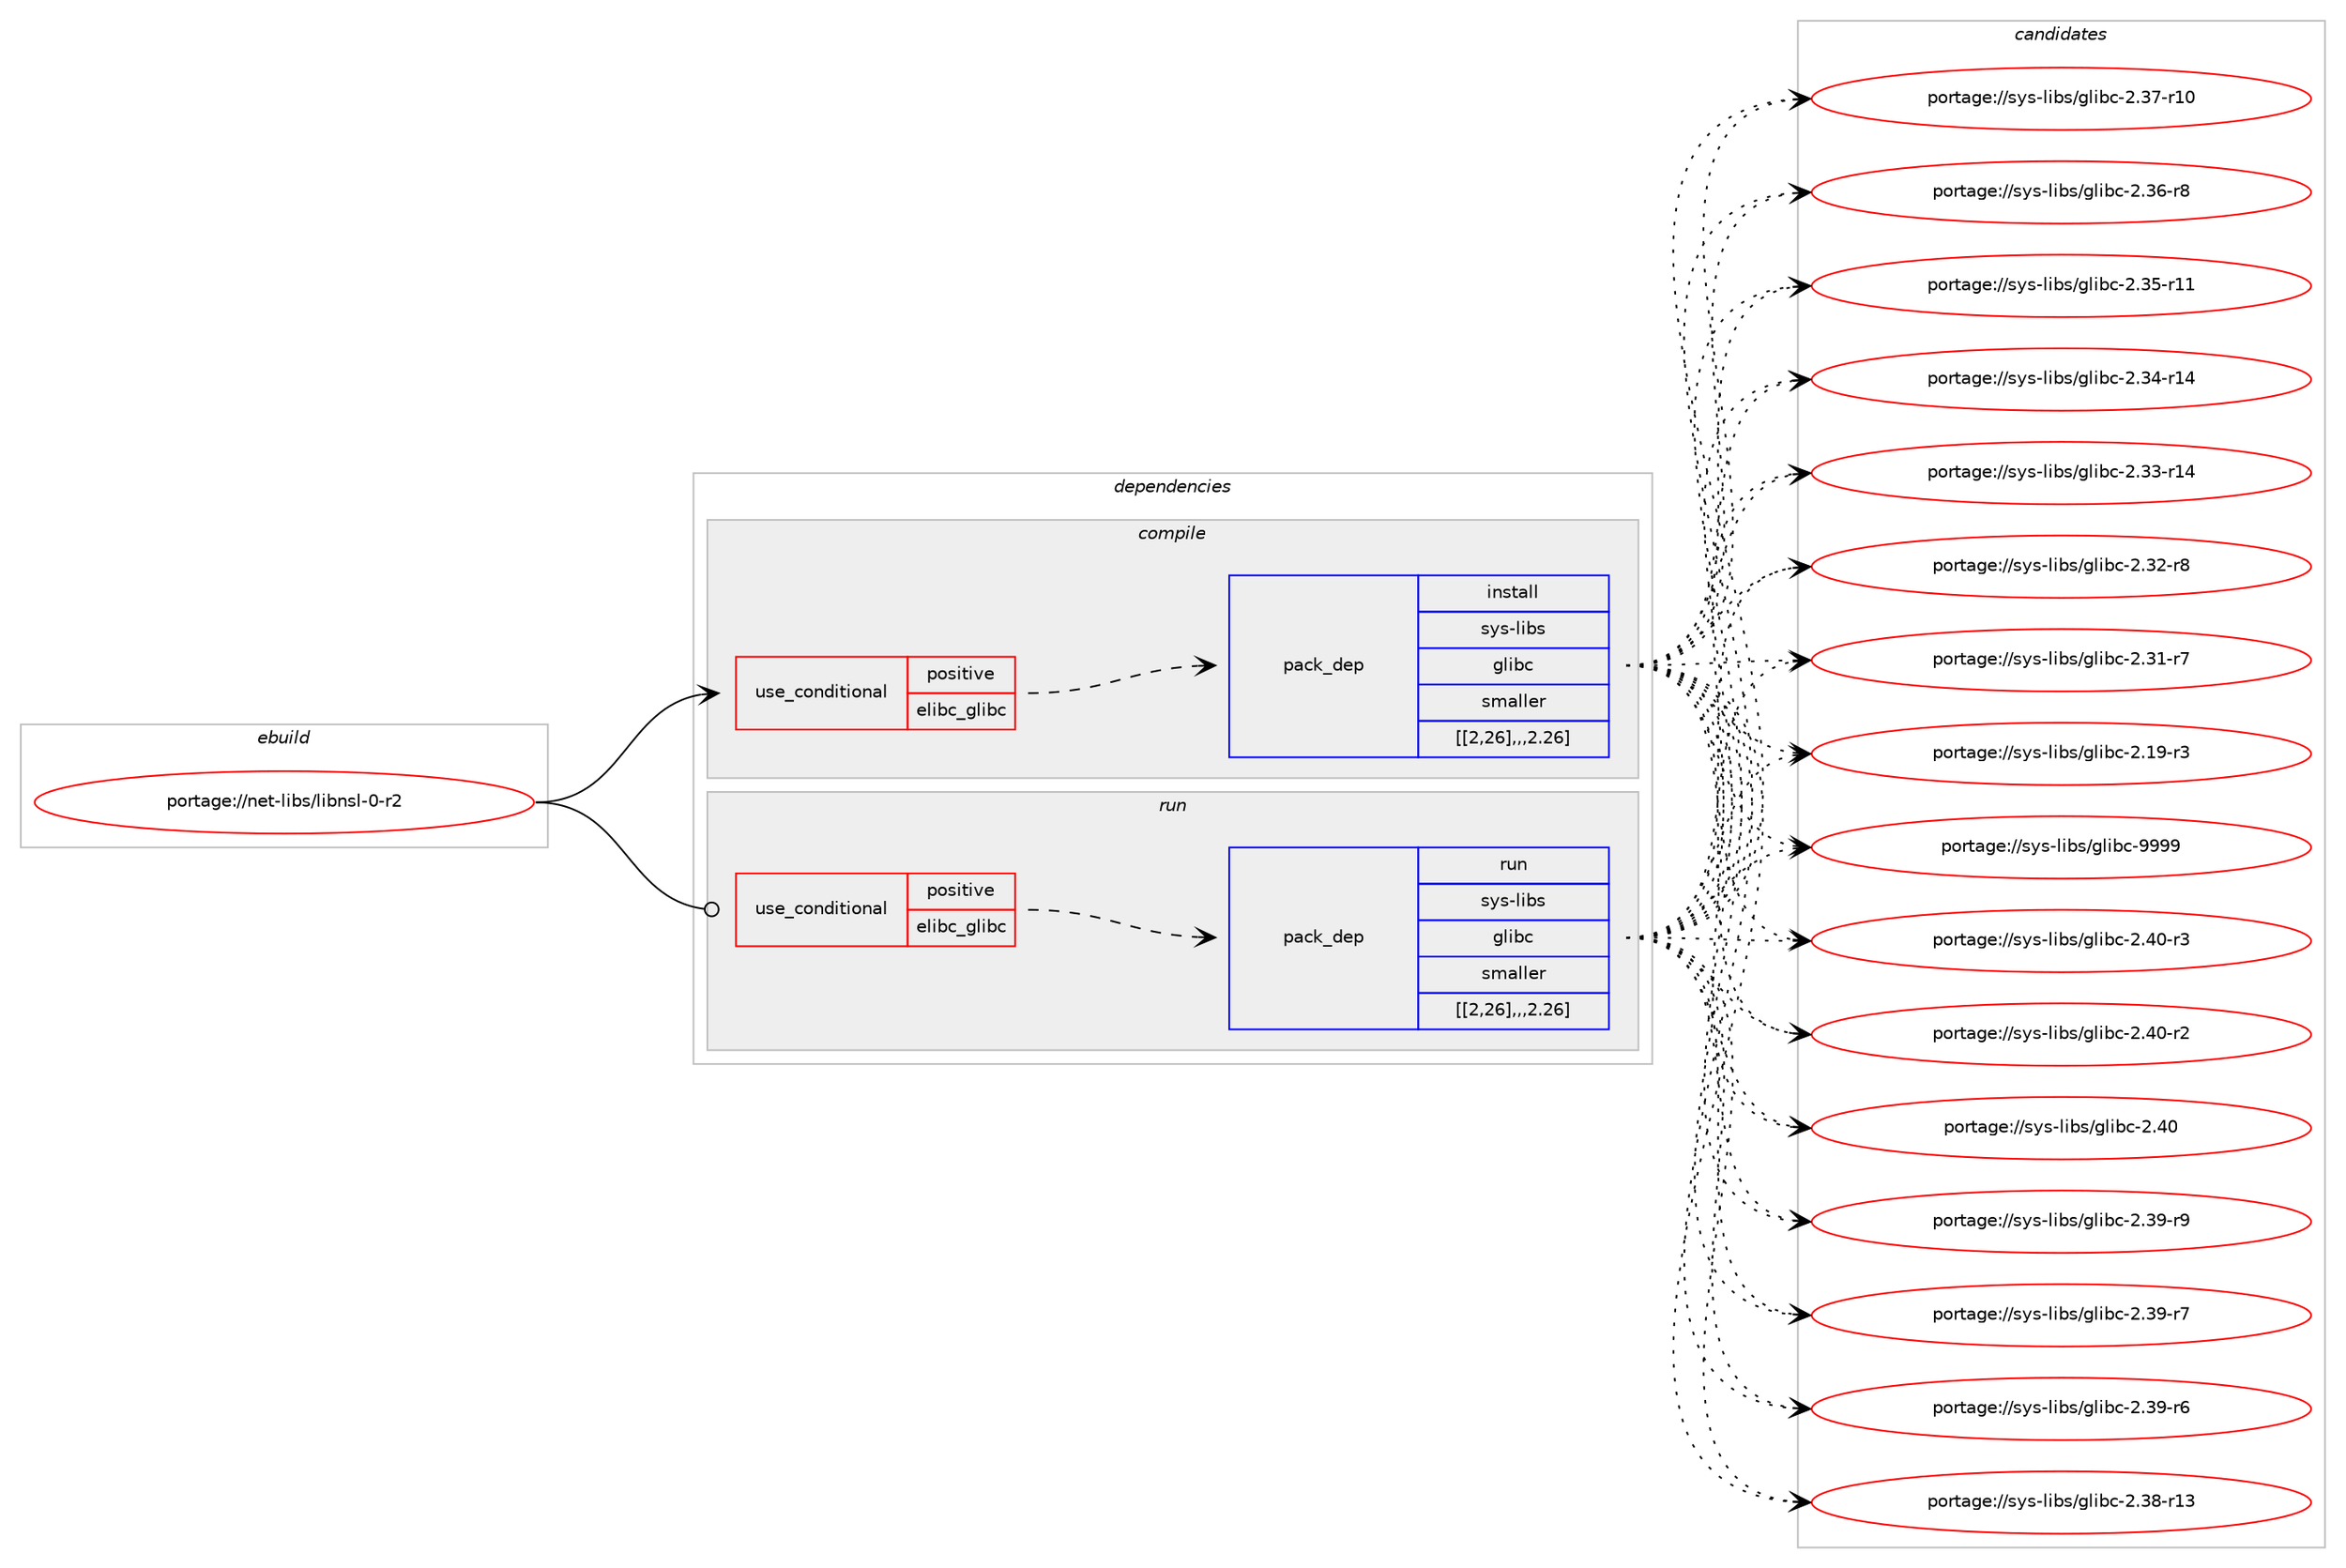 digraph prolog {

# *************
# Graph options
# *************

newrank=true;
concentrate=true;
compound=true;
graph [rankdir=LR,fontname=Helvetica,fontsize=10,ranksep=1.5];#, ranksep=2.5, nodesep=0.2];
edge  [arrowhead=vee];
node  [fontname=Helvetica,fontsize=10];

# **********
# The ebuild
# **********

subgraph cluster_leftcol {
color=gray;
label=<<i>ebuild</i>>;
id [label="portage://net-libs/libnsl-0-r2", color=red, width=4, href="../net-libs/libnsl-0-r2.svg"];
}

# ****************
# The dependencies
# ****************

subgraph cluster_midcol {
color=gray;
label=<<i>dependencies</i>>;
subgraph cluster_compile {
fillcolor="#eeeeee";
style=filled;
label=<<i>compile</i>>;
subgraph cond98591 {
dependency378752 [label=<<TABLE BORDER="0" CELLBORDER="1" CELLSPACING="0" CELLPADDING="4"><TR><TD ROWSPAN="3" CELLPADDING="10">use_conditional</TD></TR><TR><TD>positive</TD></TR><TR><TD>elibc_glibc</TD></TR></TABLE>>, shape=none, color=red];
subgraph pack277342 {
dependency378753 [label=<<TABLE BORDER="0" CELLBORDER="1" CELLSPACING="0" CELLPADDING="4" WIDTH="220"><TR><TD ROWSPAN="6" CELLPADDING="30">pack_dep</TD></TR><TR><TD WIDTH="110">install</TD></TR><TR><TD>sys-libs</TD></TR><TR><TD>glibc</TD></TR><TR><TD>smaller</TD></TR><TR><TD>[[2,26],,,2.26]</TD></TR></TABLE>>, shape=none, color=blue];
}
dependency378752:e -> dependency378753:w [weight=20,style="dashed",arrowhead="vee"];
}
id:e -> dependency378752:w [weight=20,style="solid",arrowhead="vee"];
}
subgraph cluster_compileandrun {
fillcolor="#eeeeee";
style=filled;
label=<<i>compile and run</i>>;
}
subgraph cluster_run {
fillcolor="#eeeeee";
style=filled;
label=<<i>run</i>>;
subgraph cond98592 {
dependency378754 [label=<<TABLE BORDER="0" CELLBORDER="1" CELLSPACING="0" CELLPADDING="4"><TR><TD ROWSPAN="3" CELLPADDING="10">use_conditional</TD></TR><TR><TD>positive</TD></TR><TR><TD>elibc_glibc</TD></TR></TABLE>>, shape=none, color=red];
subgraph pack277343 {
dependency378755 [label=<<TABLE BORDER="0" CELLBORDER="1" CELLSPACING="0" CELLPADDING="4" WIDTH="220"><TR><TD ROWSPAN="6" CELLPADDING="30">pack_dep</TD></TR><TR><TD WIDTH="110">run</TD></TR><TR><TD>sys-libs</TD></TR><TR><TD>glibc</TD></TR><TR><TD>smaller</TD></TR><TR><TD>[[2,26],,,2.26]</TD></TR></TABLE>>, shape=none, color=blue];
}
dependency378754:e -> dependency378755:w [weight=20,style="dashed",arrowhead="vee"];
}
id:e -> dependency378754:w [weight=20,style="solid",arrowhead="odot"];
}
}

# **************
# The candidates
# **************

subgraph cluster_choices {
rank=same;
color=gray;
label=<<i>candidates</i>>;

subgraph choice277342 {
color=black;
nodesep=1;
choice11512111545108105981154710310810598994557575757 [label="portage://sys-libs/glibc-9999", color=red, width=4,href="../sys-libs/glibc-9999.svg"];
choice115121115451081059811547103108105989945504652484511451 [label="portage://sys-libs/glibc-2.40-r3", color=red, width=4,href="../sys-libs/glibc-2.40-r3.svg"];
choice115121115451081059811547103108105989945504652484511450 [label="portage://sys-libs/glibc-2.40-r2", color=red, width=4,href="../sys-libs/glibc-2.40-r2.svg"];
choice11512111545108105981154710310810598994550465248 [label="portage://sys-libs/glibc-2.40", color=red, width=4,href="../sys-libs/glibc-2.40.svg"];
choice115121115451081059811547103108105989945504651574511457 [label="portage://sys-libs/glibc-2.39-r9", color=red, width=4,href="../sys-libs/glibc-2.39-r9.svg"];
choice115121115451081059811547103108105989945504651574511455 [label="portage://sys-libs/glibc-2.39-r7", color=red, width=4,href="../sys-libs/glibc-2.39-r7.svg"];
choice115121115451081059811547103108105989945504651574511454 [label="portage://sys-libs/glibc-2.39-r6", color=red, width=4,href="../sys-libs/glibc-2.39-r6.svg"];
choice11512111545108105981154710310810598994550465156451144951 [label="portage://sys-libs/glibc-2.38-r13", color=red, width=4,href="../sys-libs/glibc-2.38-r13.svg"];
choice11512111545108105981154710310810598994550465155451144948 [label="portage://sys-libs/glibc-2.37-r10", color=red, width=4,href="../sys-libs/glibc-2.37-r10.svg"];
choice115121115451081059811547103108105989945504651544511456 [label="portage://sys-libs/glibc-2.36-r8", color=red, width=4,href="../sys-libs/glibc-2.36-r8.svg"];
choice11512111545108105981154710310810598994550465153451144949 [label="portage://sys-libs/glibc-2.35-r11", color=red, width=4,href="../sys-libs/glibc-2.35-r11.svg"];
choice11512111545108105981154710310810598994550465152451144952 [label="portage://sys-libs/glibc-2.34-r14", color=red, width=4,href="../sys-libs/glibc-2.34-r14.svg"];
choice11512111545108105981154710310810598994550465151451144952 [label="portage://sys-libs/glibc-2.33-r14", color=red, width=4,href="../sys-libs/glibc-2.33-r14.svg"];
choice115121115451081059811547103108105989945504651504511456 [label="portage://sys-libs/glibc-2.32-r8", color=red, width=4,href="../sys-libs/glibc-2.32-r8.svg"];
choice115121115451081059811547103108105989945504651494511455 [label="portage://sys-libs/glibc-2.31-r7", color=red, width=4,href="../sys-libs/glibc-2.31-r7.svg"];
choice115121115451081059811547103108105989945504649574511451 [label="portage://sys-libs/glibc-2.19-r3", color=red, width=4,href="../sys-libs/glibc-2.19-r3.svg"];
dependency378753:e -> choice11512111545108105981154710310810598994557575757:w [style=dotted,weight="100"];
dependency378753:e -> choice115121115451081059811547103108105989945504652484511451:w [style=dotted,weight="100"];
dependency378753:e -> choice115121115451081059811547103108105989945504652484511450:w [style=dotted,weight="100"];
dependency378753:e -> choice11512111545108105981154710310810598994550465248:w [style=dotted,weight="100"];
dependency378753:e -> choice115121115451081059811547103108105989945504651574511457:w [style=dotted,weight="100"];
dependency378753:e -> choice115121115451081059811547103108105989945504651574511455:w [style=dotted,weight="100"];
dependency378753:e -> choice115121115451081059811547103108105989945504651574511454:w [style=dotted,weight="100"];
dependency378753:e -> choice11512111545108105981154710310810598994550465156451144951:w [style=dotted,weight="100"];
dependency378753:e -> choice11512111545108105981154710310810598994550465155451144948:w [style=dotted,weight="100"];
dependency378753:e -> choice115121115451081059811547103108105989945504651544511456:w [style=dotted,weight="100"];
dependency378753:e -> choice11512111545108105981154710310810598994550465153451144949:w [style=dotted,weight="100"];
dependency378753:e -> choice11512111545108105981154710310810598994550465152451144952:w [style=dotted,weight="100"];
dependency378753:e -> choice11512111545108105981154710310810598994550465151451144952:w [style=dotted,weight="100"];
dependency378753:e -> choice115121115451081059811547103108105989945504651504511456:w [style=dotted,weight="100"];
dependency378753:e -> choice115121115451081059811547103108105989945504651494511455:w [style=dotted,weight="100"];
dependency378753:e -> choice115121115451081059811547103108105989945504649574511451:w [style=dotted,weight="100"];
}
subgraph choice277343 {
color=black;
nodesep=1;
choice11512111545108105981154710310810598994557575757 [label="portage://sys-libs/glibc-9999", color=red, width=4,href="../sys-libs/glibc-9999.svg"];
choice115121115451081059811547103108105989945504652484511451 [label="portage://sys-libs/glibc-2.40-r3", color=red, width=4,href="../sys-libs/glibc-2.40-r3.svg"];
choice115121115451081059811547103108105989945504652484511450 [label="portage://sys-libs/glibc-2.40-r2", color=red, width=4,href="../sys-libs/glibc-2.40-r2.svg"];
choice11512111545108105981154710310810598994550465248 [label="portage://sys-libs/glibc-2.40", color=red, width=4,href="../sys-libs/glibc-2.40.svg"];
choice115121115451081059811547103108105989945504651574511457 [label="portage://sys-libs/glibc-2.39-r9", color=red, width=4,href="../sys-libs/glibc-2.39-r9.svg"];
choice115121115451081059811547103108105989945504651574511455 [label="portage://sys-libs/glibc-2.39-r7", color=red, width=4,href="../sys-libs/glibc-2.39-r7.svg"];
choice115121115451081059811547103108105989945504651574511454 [label="portage://sys-libs/glibc-2.39-r6", color=red, width=4,href="../sys-libs/glibc-2.39-r6.svg"];
choice11512111545108105981154710310810598994550465156451144951 [label="portage://sys-libs/glibc-2.38-r13", color=red, width=4,href="../sys-libs/glibc-2.38-r13.svg"];
choice11512111545108105981154710310810598994550465155451144948 [label="portage://sys-libs/glibc-2.37-r10", color=red, width=4,href="../sys-libs/glibc-2.37-r10.svg"];
choice115121115451081059811547103108105989945504651544511456 [label="portage://sys-libs/glibc-2.36-r8", color=red, width=4,href="../sys-libs/glibc-2.36-r8.svg"];
choice11512111545108105981154710310810598994550465153451144949 [label="portage://sys-libs/glibc-2.35-r11", color=red, width=4,href="../sys-libs/glibc-2.35-r11.svg"];
choice11512111545108105981154710310810598994550465152451144952 [label="portage://sys-libs/glibc-2.34-r14", color=red, width=4,href="../sys-libs/glibc-2.34-r14.svg"];
choice11512111545108105981154710310810598994550465151451144952 [label="portage://sys-libs/glibc-2.33-r14", color=red, width=4,href="../sys-libs/glibc-2.33-r14.svg"];
choice115121115451081059811547103108105989945504651504511456 [label="portage://sys-libs/glibc-2.32-r8", color=red, width=4,href="../sys-libs/glibc-2.32-r8.svg"];
choice115121115451081059811547103108105989945504651494511455 [label="portage://sys-libs/glibc-2.31-r7", color=red, width=4,href="../sys-libs/glibc-2.31-r7.svg"];
choice115121115451081059811547103108105989945504649574511451 [label="portage://sys-libs/glibc-2.19-r3", color=red, width=4,href="../sys-libs/glibc-2.19-r3.svg"];
dependency378755:e -> choice11512111545108105981154710310810598994557575757:w [style=dotted,weight="100"];
dependency378755:e -> choice115121115451081059811547103108105989945504652484511451:w [style=dotted,weight="100"];
dependency378755:e -> choice115121115451081059811547103108105989945504652484511450:w [style=dotted,weight="100"];
dependency378755:e -> choice11512111545108105981154710310810598994550465248:w [style=dotted,weight="100"];
dependency378755:e -> choice115121115451081059811547103108105989945504651574511457:w [style=dotted,weight="100"];
dependency378755:e -> choice115121115451081059811547103108105989945504651574511455:w [style=dotted,weight="100"];
dependency378755:e -> choice115121115451081059811547103108105989945504651574511454:w [style=dotted,weight="100"];
dependency378755:e -> choice11512111545108105981154710310810598994550465156451144951:w [style=dotted,weight="100"];
dependency378755:e -> choice11512111545108105981154710310810598994550465155451144948:w [style=dotted,weight="100"];
dependency378755:e -> choice115121115451081059811547103108105989945504651544511456:w [style=dotted,weight="100"];
dependency378755:e -> choice11512111545108105981154710310810598994550465153451144949:w [style=dotted,weight="100"];
dependency378755:e -> choice11512111545108105981154710310810598994550465152451144952:w [style=dotted,weight="100"];
dependency378755:e -> choice11512111545108105981154710310810598994550465151451144952:w [style=dotted,weight="100"];
dependency378755:e -> choice115121115451081059811547103108105989945504651504511456:w [style=dotted,weight="100"];
dependency378755:e -> choice115121115451081059811547103108105989945504651494511455:w [style=dotted,weight="100"];
dependency378755:e -> choice115121115451081059811547103108105989945504649574511451:w [style=dotted,weight="100"];
}
}

}
